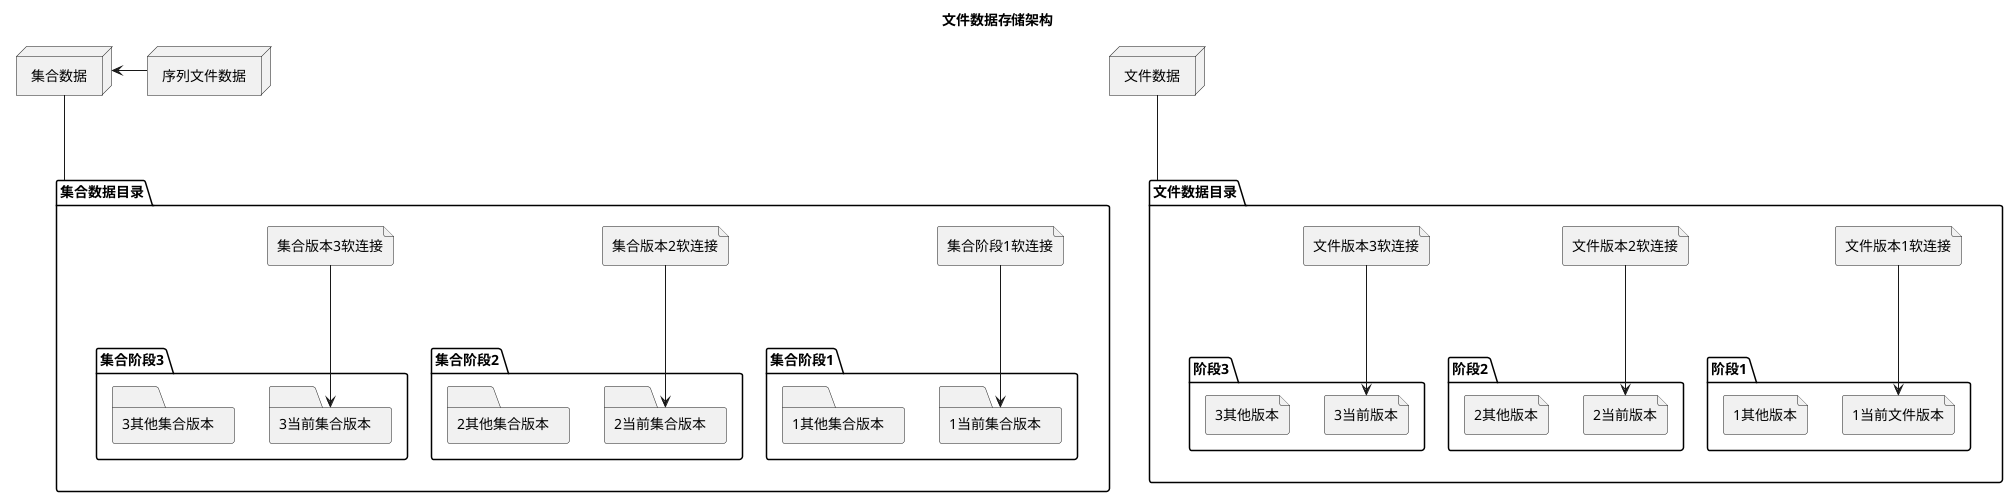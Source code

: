 @startuml

title 文件数据存储架构

node 文件数据{

}
node 集合数据
node 序列文件数据

folder 文件数据目录{
    file 文件版本1软连接
    file 文件版本2软连接
    file 文件版本3软连接

    folder 阶段1{
        file 1当前文件版本
        file 1其他版本
    }
    folder 阶段2{
        file 2当前版本
        file 2其他版本
    }
    folder 阶段3{
        file 3当前版本
        file 3其他版本
    }
}

folder 集合数据目录{
    file 集合阶段1软连接
    file 集合版本2软连接
    file 集合版本3软连接

    folder 集合阶段1{
        folder 1当前集合版本
        folder 1其他集合版本
    }
    folder 集合阶段2{
        folder 2当前集合版本
        folder 2其他集合版本
    }
    folder 集合阶段3{
        folder 3当前集合版本
        folder 3其他集合版本
    }
}

文件数据 --- 文件数据目录
文件版本1软连接 ---> 1当前文件版本
文件版本2软连接 ---> 2当前版本
文件版本3软连接 ---> 3当前版本

集合数据 <- 序列文件数据
集合数据 --- 集合数据目录
集合阶段1软连接 ---> 1当前集合版本
集合版本2软连接 ---> 2当前集合版本
集合版本3软连接 ---> 3当前集合版本
@enduml